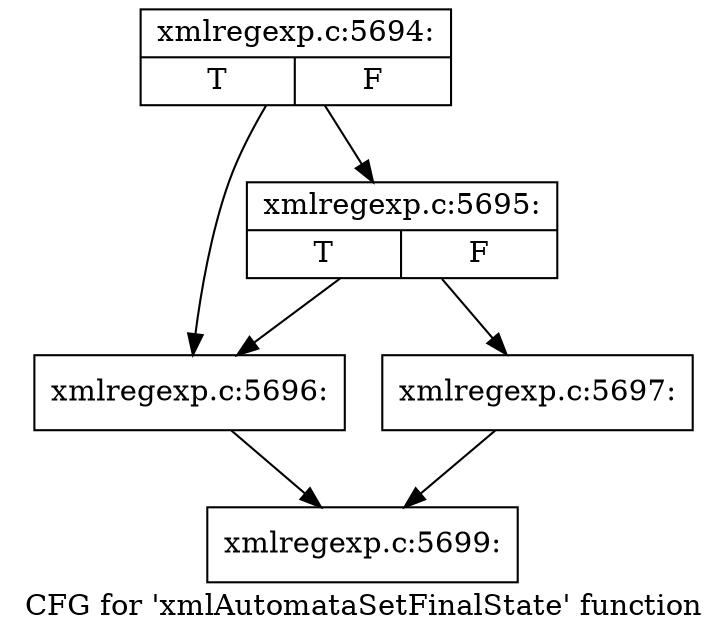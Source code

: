digraph "CFG for 'xmlAutomataSetFinalState' function" {
	label="CFG for 'xmlAutomataSetFinalState' function";

	Node0x563d9d5c3060 [shape=record,label="{xmlregexp.c:5694:|{<s0>T|<s1>F}}"];
	Node0x563d9d5c3060 -> Node0x563d9d5bff40;
	Node0x563d9d5c3060 -> Node0x563d9d5c4a20;
	Node0x563d9d5c4a20 [shape=record,label="{xmlregexp.c:5695:|{<s0>T|<s1>F}}"];
	Node0x563d9d5c4a20 -> Node0x563d9d5bff40;
	Node0x563d9d5c4a20 -> Node0x563d9d5c49d0;
	Node0x563d9d5bff40 [shape=record,label="{xmlregexp.c:5696:}"];
	Node0x563d9d5bff40 -> Node0x563d9d5c3260;
	Node0x563d9d5c49d0 [shape=record,label="{xmlregexp.c:5697:}"];
	Node0x563d9d5c49d0 -> Node0x563d9d5c3260;
	Node0x563d9d5c3260 [shape=record,label="{xmlregexp.c:5699:}"];
}
